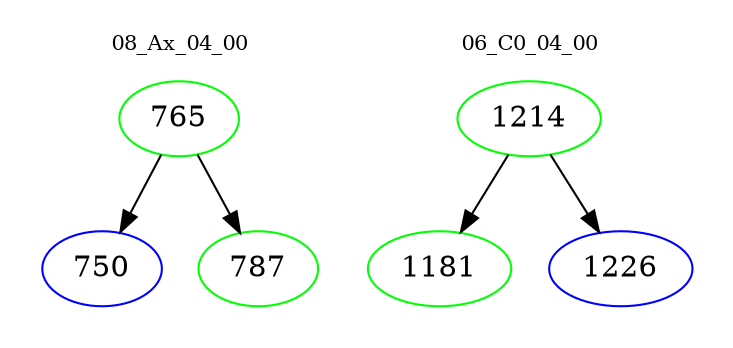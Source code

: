 digraph{
subgraph cluster_0 {
color = white
label = "08_Ax_04_00";
fontsize=10;
T0_765 [label="765", color="green"]
T0_765 -> T0_750 [color="black"]
T0_750 [label="750", color="blue"]
T0_765 -> T0_787 [color="black"]
T0_787 [label="787", color="green"]
}
subgraph cluster_1 {
color = white
label = "06_C0_04_00";
fontsize=10;
T1_1214 [label="1214", color="green"]
T1_1214 -> T1_1181 [color="black"]
T1_1181 [label="1181", color="green"]
T1_1214 -> T1_1226 [color="black"]
T1_1226 [label="1226", color="blue"]
}
}
